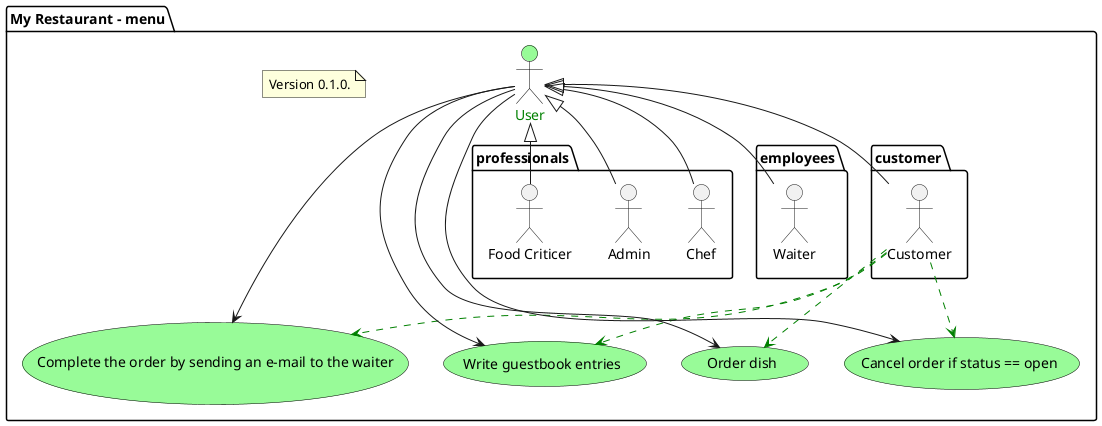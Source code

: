 @startuml
package "My Restaurant - menu" {
    
    actor User as u #palegreen;line:black;text:green;

    package professionals {
        actor Chef as ch
        actor Admin as a
        actor "Food Criticer" as fc
    }
    package employees {
        
        actor Waiter as w
    }
    package customer {
        actor Customer as c  
    }

    note "Version 0.1.0." as n1 

    u <|-- c
    u <|-- w
    u <|-- a
    u <|-- ch
    u <|-- fc

    usecase "Order dish" as UC0 #palegreen;line:black;text:black;
    usecase "Cancel order if status == open" as UC1 #palegreen;line:black;text:black;
    usecase "Complete the order by sending an e-mail to the waiter" as UC2 #palegreen;line:black;text:black;
    usecase "Write guestbook entries" as UC3 #palegreen;line:black;text:black;

    c --> UC0 #green;line.dashed;
    c --> UC1 #green;line.dashed;
    c --> UC2 #green;line.dashed;
    c --> UC3 #green;line.dashed;

    u --> UC0
    u --> UC1 
    u --> UC2 
    u --> UC3 
}


@enduml